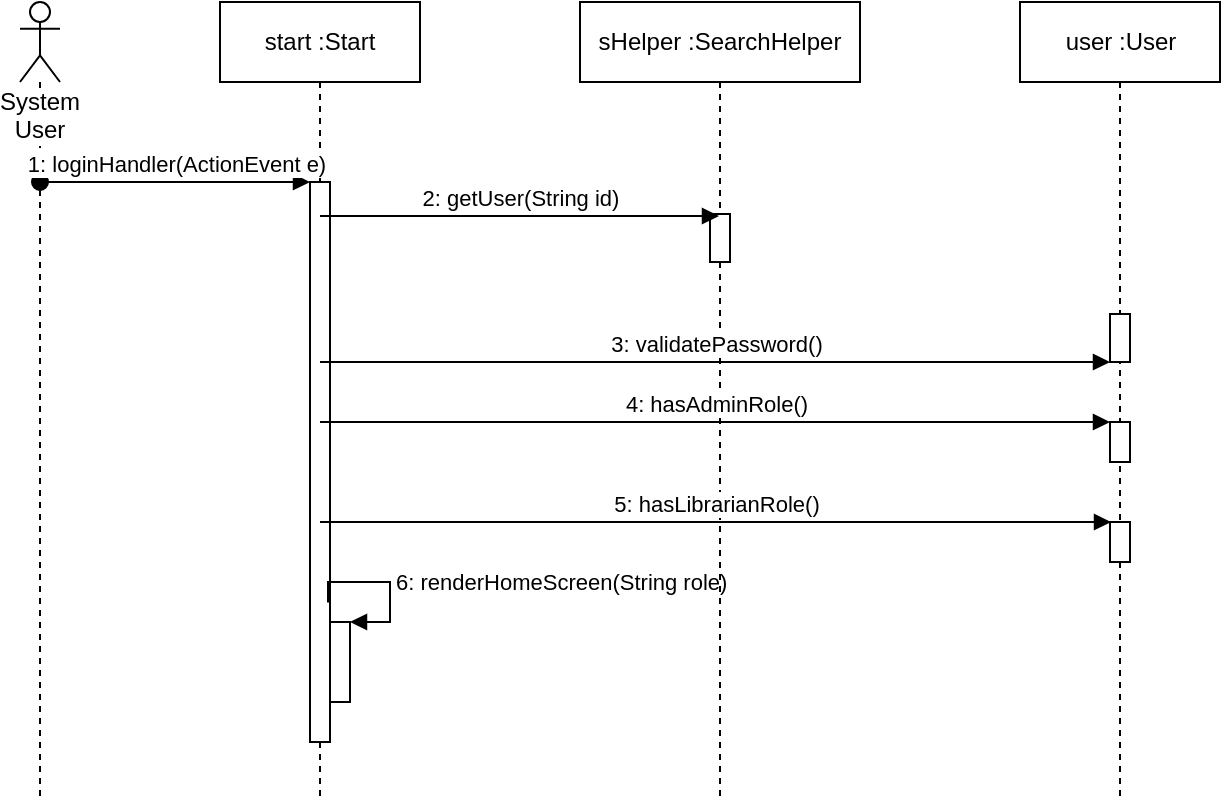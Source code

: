 <mxfile version="12.8.1" type="github">
  <diagram id="CbkJnJEh0gBc51UnrOOb" name="Page-1">
    <mxGraphModel dx="1038" dy="548" grid="1" gridSize="10" guides="1" tooltips="1" connect="1" arrows="1" fold="1" page="1" pageScale="1" pageWidth="850" pageHeight="1100" math="0" shadow="0">
      <root>
        <mxCell id="0" />
        <mxCell id="1" parent="0" />
        <mxCell id="EwqIoR-dYyj7auGb662B-1" value="System User" style="shape=umlLifeline;participant=umlActor;perimeter=lifelinePerimeter;whiteSpace=wrap;html=1;container=1;collapsible=0;recursiveResize=0;verticalAlign=top;spacingTop=36;labelBackgroundColor=#ffffff;outlineConnect=0;" vertex="1" parent="1">
          <mxGeometry x="20" y="40" width="20" height="400" as="geometry" />
        </mxCell>
        <mxCell id="EwqIoR-dYyj7auGb662B-2" value="start :Start" style="shape=umlLifeline;perimeter=lifelinePerimeter;whiteSpace=wrap;html=1;container=1;collapsible=0;recursiveResize=0;outlineConnect=0;" vertex="1" parent="1">
          <mxGeometry x="120" y="40" width="100" height="400" as="geometry" />
        </mxCell>
        <mxCell id="EwqIoR-dYyj7auGb662B-6" value="" style="html=1;points=[];perimeter=orthogonalPerimeter;" vertex="1" parent="EwqIoR-dYyj7auGb662B-2">
          <mxGeometry x="45" y="90" width="10" height="280" as="geometry" />
        </mxCell>
        <mxCell id="EwqIoR-dYyj7auGb662B-24" value="" style="html=1;points=[];perimeter=orthogonalPerimeter;" vertex="1" parent="EwqIoR-dYyj7auGb662B-2">
          <mxGeometry x="55" y="310" width="10" height="40" as="geometry" />
        </mxCell>
        <mxCell id="EwqIoR-dYyj7auGb662B-25" value="6: renderHomeScreen(String role)" style="edgeStyle=orthogonalEdgeStyle;html=1;align=left;spacingLeft=2;endArrow=block;rounded=0;entryX=1;entryY=0;exitX=0.9;exitY=0.751;exitDx=0;exitDy=0;exitPerimeter=0;" edge="1" target="EwqIoR-dYyj7auGb662B-24" parent="EwqIoR-dYyj7auGb662B-2" source="EwqIoR-dYyj7auGb662B-6">
          <mxGeometry relative="1" as="geometry">
            <mxPoint x="60" y="290" as="sourcePoint" />
            <Array as="points">
              <mxPoint x="85" y="290" />
              <mxPoint x="85" y="310" />
            </Array>
          </mxGeometry>
        </mxCell>
        <mxCell id="EwqIoR-dYyj7auGb662B-3" value="sHelper :SearchHelper&lt;br&gt;" style="shape=umlLifeline;perimeter=lifelinePerimeter;whiteSpace=wrap;html=1;container=1;collapsible=0;recursiveResize=0;outlineConnect=0;" vertex="1" parent="1">
          <mxGeometry x="300" y="40" width="140" height="400" as="geometry" />
        </mxCell>
        <mxCell id="EwqIoR-dYyj7auGb662B-10" value="" style="html=1;points=[];perimeter=orthogonalPerimeter;" vertex="1" parent="EwqIoR-dYyj7auGb662B-3">
          <mxGeometry x="65" y="106" width="10" height="24" as="geometry" />
        </mxCell>
        <mxCell id="EwqIoR-dYyj7auGb662B-7" value="1: loginHandler(ActionEvent e)" style="html=1;verticalAlign=bottom;startArrow=oval;endArrow=block;startSize=8;" edge="1" target="EwqIoR-dYyj7auGb662B-6" parent="1" source="EwqIoR-dYyj7auGb662B-1">
          <mxGeometry relative="1" as="geometry">
            <mxPoint x="105" y="120" as="sourcePoint" />
            <Array as="points">
              <mxPoint x="80" y="130" />
            </Array>
          </mxGeometry>
        </mxCell>
        <mxCell id="EwqIoR-dYyj7auGb662B-11" value="2: getUser(String id)" style="html=1;verticalAlign=bottom;endArrow=block;" edge="1" parent="1" target="EwqIoR-dYyj7auGb662B-3">
          <mxGeometry width="80" relative="1" as="geometry">
            <mxPoint x="170" y="147" as="sourcePoint" />
            <mxPoint x="350" y="147" as="targetPoint" />
          </mxGeometry>
        </mxCell>
        <mxCell id="EwqIoR-dYyj7auGb662B-12" value="user :User" style="html=1;points=[];perimeter=orthogonalPerimeter;shape=umlLifeline;participant=label;fontFamily=Helvetica;fontSize=12;fontColor=#000000;align=center;strokeColor=#000000;fillColor=#ffffff;recursiveResize=0;container=1;collapsible=0;" vertex="1" parent="1">
          <mxGeometry x="520" y="40" width="100" height="400" as="geometry" />
        </mxCell>
        <mxCell id="EwqIoR-dYyj7auGb662B-13" value="" style="html=1;points=[];perimeter=orthogonalPerimeter;" vertex="1" parent="EwqIoR-dYyj7auGb662B-12">
          <mxGeometry x="45" y="156" width="10" height="24" as="geometry" />
        </mxCell>
        <mxCell id="EwqIoR-dYyj7auGb662B-17" value="" style="html=1;points=[];perimeter=orthogonalPerimeter;" vertex="1" parent="EwqIoR-dYyj7auGb662B-12">
          <mxGeometry x="45" y="210" width="10" height="20" as="geometry" />
        </mxCell>
        <mxCell id="EwqIoR-dYyj7auGb662B-20" value="" style="html=1;points=[];perimeter=orthogonalPerimeter;" vertex="1" parent="EwqIoR-dYyj7auGb662B-12">
          <mxGeometry x="45" y="260" width="10" height="20" as="geometry" />
        </mxCell>
        <mxCell id="EwqIoR-dYyj7auGb662B-16" value="3: validatePassword()" style="html=1;verticalAlign=bottom;endArrow=block;" edge="1" parent="1" source="EwqIoR-dYyj7auGb662B-2" target="EwqIoR-dYyj7auGb662B-13">
          <mxGeometry width="80" relative="1" as="geometry">
            <mxPoint x="380" y="260" as="sourcePoint" />
            <mxPoint x="460" y="260" as="targetPoint" />
          </mxGeometry>
        </mxCell>
        <mxCell id="EwqIoR-dYyj7auGb662B-18" value="4: hasAdminRole()" style="html=1;verticalAlign=bottom;endArrow=block;" edge="1" parent="1" source="EwqIoR-dYyj7auGb662B-2" target="EwqIoR-dYyj7auGb662B-17">
          <mxGeometry width="80" relative="1" as="geometry">
            <mxPoint x="380" y="260" as="sourcePoint" />
            <mxPoint x="460" y="260" as="targetPoint" />
          </mxGeometry>
        </mxCell>
        <mxCell id="EwqIoR-dYyj7auGb662B-21" value="5:&amp;nbsp;hasLibrarianRole()" style="html=1;verticalAlign=bottom;endArrow=block;" edge="1" parent="1">
          <mxGeometry width="80" relative="1" as="geometry">
            <mxPoint x="170" y="300" as="sourcePoint" />
            <mxPoint x="565.5" y="300" as="targetPoint" />
          </mxGeometry>
        </mxCell>
      </root>
    </mxGraphModel>
  </diagram>
</mxfile>
